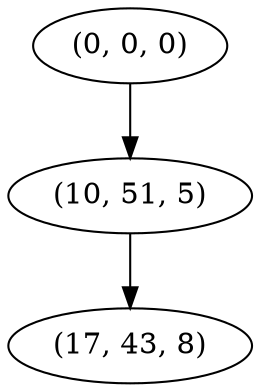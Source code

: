 digraph tree {
    "(0, 0, 0)";
    "(10, 51, 5)";
    "(17, 43, 8)";
    "(0, 0, 0)" -> "(10, 51, 5)";
    "(10, 51, 5)" -> "(17, 43, 8)";
}
